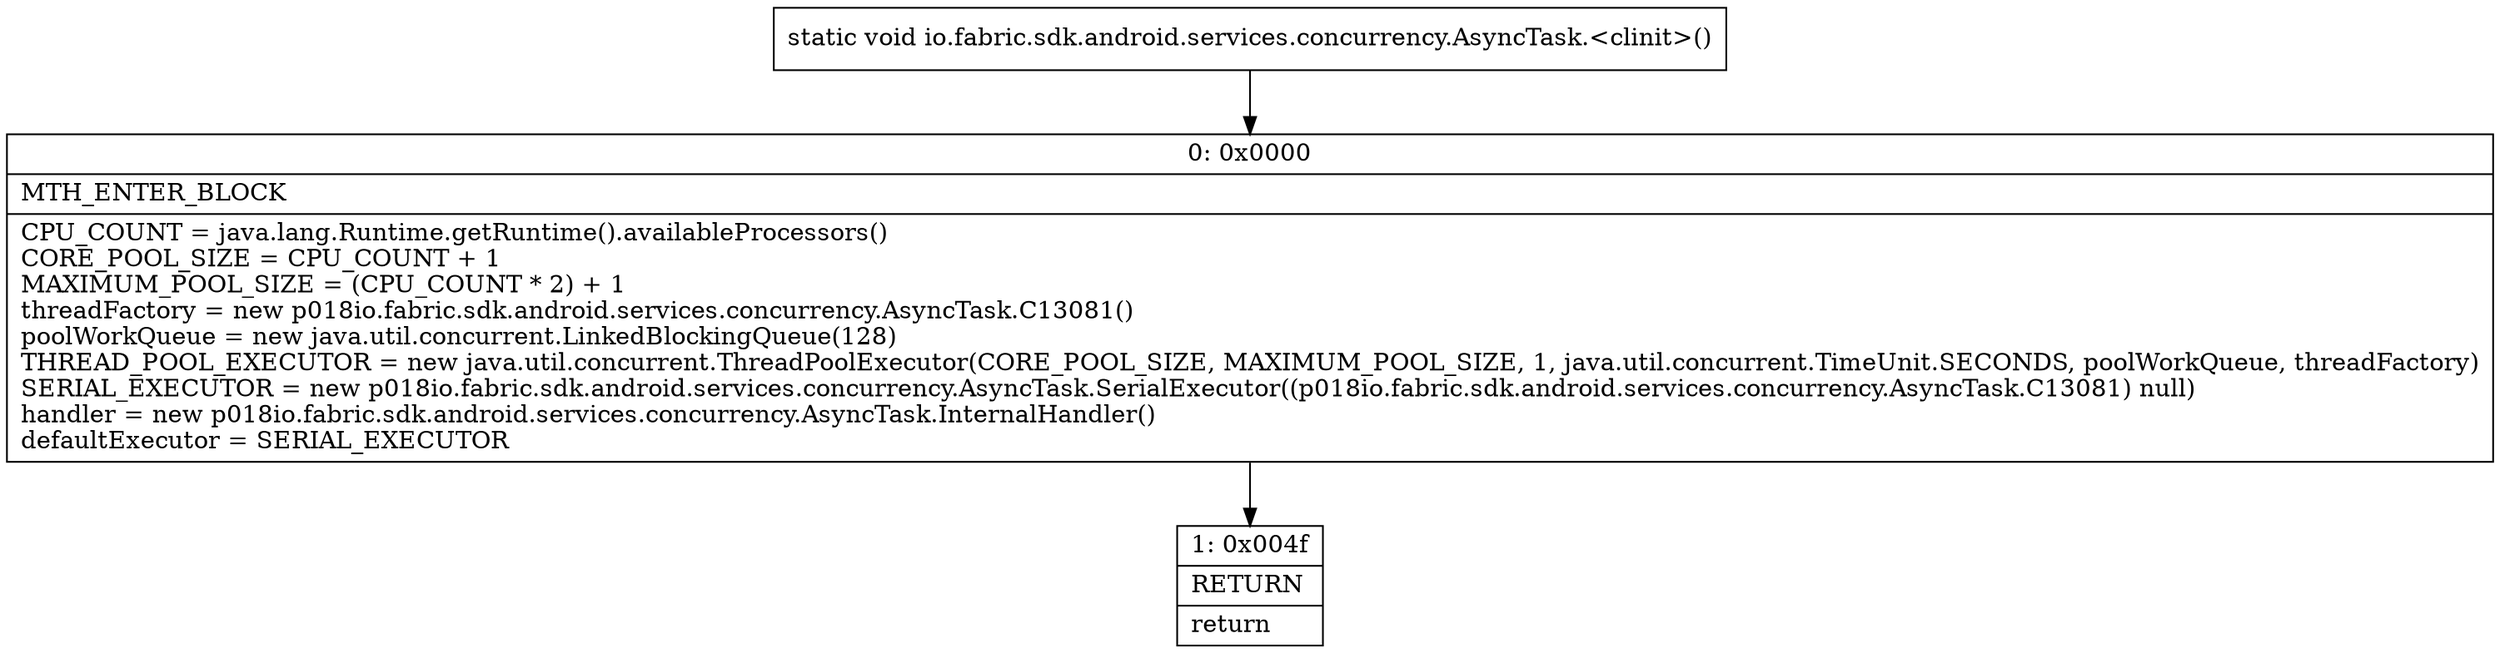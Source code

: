 digraph "CFG forio.fabric.sdk.android.services.concurrency.AsyncTask.\<clinit\>()V" {
Node_0 [shape=record,label="{0\:\ 0x0000|MTH_ENTER_BLOCK\l|CPU_COUNT = java.lang.Runtime.getRuntime().availableProcessors()\lCORE_POOL_SIZE = CPU_COUNT + 1\lMAXIMUM_POOL_SIZE = (CPU_COUNT * 2) + 1\lthreadFactory = new p018io.fabric.sdk.android.services.concurrency.AsyncTask.C13081()\lpoolWorkQueue = new java.util.concurrent.LinkedBlockingQueue(128)\lTHREAD_POOL_EXECUTOR = new java.util.concurrent.ThreadPoolExecutor(CORE_POOL_SIZE, MAXIMUM_POOL_SIZE, 1, java.util.concurrent.TimeUnit.SECONDS, poolWorkQueue, threadFactory)\lSERIAL_EXECUTOR = new p018io.fabric.sdk.android.services.concurrency.AsyncTask.SerialExecutor((p018io.fabric.sdk.android.services.concurrency.AsyncTask.C13081) null)\lhandler = new p018io.fabric.sdk.android.services.concurrency.AsyncTask.InternalHandler()\ldefaultExecutor = SERIAL_EXECUTOR\l}"];
Node_1 [shape=record,label="{1\:\ 0x004f|RETURN\l|return\l}"];
MethodNode[shape=record,label="{static void io.fabric.sdk.android.services.concurrency.AsyncTask.\<clinit\>() }"];
MethodNode -> Node_0;
Node_0 -> Node_1;
}

